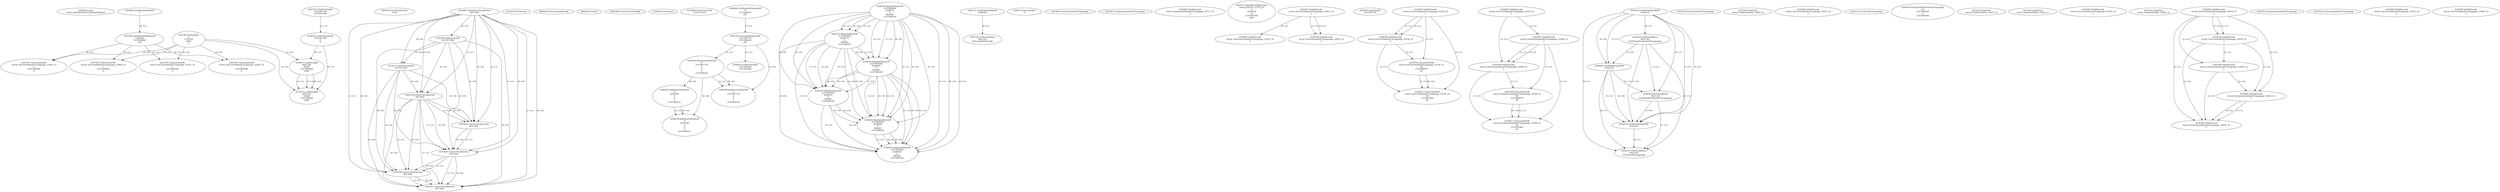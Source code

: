 // Global SCDG with merge call
digraph {
	0 [label="6850628.main
0015c1d92b6550f1e3c4582b03bbde04"]
	1 [label="4254480.GetModuleHandleW
0"]
	2 [label="6844434.SetThreadLocale
1024"]
	3 [label="4243965.InitializeCriticalSection
6917004"]
	4 [label="4243979.GetVersion
"]
	5 [label="4250188.GetSystemInfo
2147417660"]
	3 -> 5 [label="(0-->0)"]
	6 [label="6844540.GetCommandLineW
"]
	7 [label="4214413.GetStartupInfoW
2147417624"]
	3 -> 7 [label="(0-->0)"]
	5 -> 7 [label="(0-->0)"]
	8 [label="6844560.GetACP
"]
	9 [label="6844580.GetCurrentThreadId
"]
	10 [label="4250204.GetVersion
"]
	11 [label="4276690.GetVersionExW
2147417420"]
	12 [label="4243306.GetModuleFileNameW
4194304
2147408904
522"]
	1 -> 12 [label="(0-->1)"]
	13 [label="4248064.GetModuleFileNameW
0
2147408370
261"]
	14 [label="4215383.VirtualAlloc
0
1310704
4096
4"]
	15 [label="4246338.RegOpenKeyExW
2147483649
4246772
0
983065
2147408236"]
	16 [label="4245741.GetModuleHandleW
4246160"]
	17 [label="4245758.GetProcAddress
9441320
GetLongPathNameW"]
	16 -> 17 [label="(0-->1)"]
	18 [label="4245785.GetLongPathNameW
2147407710
2147406542
261"]
	13 -> 18 [label="(3-->3)"]
	19 [label="4246556.RegQueryValueExW
0
2147407710
0
0
0
2147408232"]
	18 -> 19 [label="(1-->2)"]
	20 [label="4246635.RegQueryValueExW
0
4247000
0
0
0
2147408232"]
	19 -> 20 [label="(6-->6)"]
	21 [label="4246722.RegCloseKey
0"]
	22 [label="4247883.GetUserDefaultUILanguage
"]
	23 [label="4245418.EnterCriticalSection
6917004"]
	3 -> 23 [label="(1-->1)"]
	3 -> 23 [label="(0-->0)"]
	5 -> 23 [label="(0-->0)"]
	7 -> 23 [label="(0-->0)"]
	24 [label="4245454.LeaveCriticalSection
6917004"]
	3 -> 24 [label="(1-->1)"]
	23 -> 24 [label="(1-->1)"]
	3 -> 24 [label="(0-->0)"]
	5 -> 24 [label="(0-->0)"]
	7 -> 24 [label="(0-->0)"]
	23 -> 24 [label="(0-->0)"]
	25 [label="4247923.GetSystemDefaultUILanguage
"]
	26 [label="4245469.LeaveCriticalSection
6917004"]
	3 -> 26 [label="(1-->1)"]
	23 -> 26 [label="(1-->1)"]
	24 -> 26 [label="(1-->1)"]
	3 -> 26 [label="(0-->0)"]
	5 -> 26 [label="(0-->0)"]
	7 -> 26 [label="(0-->0)"]
	23 -> 26 [label="(0-->0)"]
	24 -> 26 [label="(0-->0)"]
	27 [label="4245487.IsValidLocale
retval_GetSystemDefaultUILanguage_33717_32
2"]
	28 [label="4250171.MultiByteToWideChar
retval_GetACP_32774_32
0
4243924
10
2147403704
2047"]
	29 [label="4245487.IsValidLocale
retval_GetUserDefaultUILanguage_32952_32
2"]
	30 [label="4246372.RegOpenKeyExW
2147483650
4246772
0
983065
2147408236"]
	15 -> 30 [label="(2-->2)"]
	15 -> 30 [label="(4-->4)"]
	15 -> 30 [label="(5-->5)"]
	31 [label="4245683.CharNextW
2147407716"]
	32 [label="4246014.FindFirstFileW
2147406542
2147407064"]
	18 -> 32 [label="(2-->1)"]
	33 [label="4245487.IsValidLocale
retval_GetUserDefaultUILanguage_33530_32
2"]
	34 [label="4246676.RegQueryValueExW
0
4247000
0
0
0
2147408232"]
	20 -> 34 [label="(2-->2)"]
	19 -> 34 [label="(6-->6)"]
	20 -> 34 [label="(6-->6)"]
	35 [label="4245487.IsValidLocale
retval_GetUserDefaultUILanguage_33378_32
2"]
	36 [label="4245580.EnterCriticalSection
6917004"]
	3 -> 36 [label="(1-->1)"]
	23 -> 36 [label="(1-->1)"]
	26 -> 36 [label="(1-->1)"]
	3 -> 36 [label="(0-->0)"]
	5 -> 36 [label="(0-->0)"]
	7 -> 36 [label="(0-->0)"]
	23 -> 36 [label="(0-->0)"]
	26 -> 36 [label="(0-->0)"]
	37 [label="4245621.LeaveCriticalSection
6917004"]
	3 -> 37 [label="(1-->1)"]
	23 -> 37 [label="(1-->1)"]
	26 -> 37 [label="(1-->1)"]
	36 -> 37 [label="(1-->1)"]
	3 -> 37 [label="(0-->0)"]
	5 -> 37 [label="(0-->0)"]
	7 -> 37 [label="(0-->0)"]
	23 -> 37 [label="(0-->0)"]
	26 -> 37 [label="(0-->0)"]
	36 -> 37 [label="(0-->0)"]
	38 [label="4245487.IsValidLocale
retval_GetSystemDefaultUILanguage_33568_32
2"]
	35 -> 38 [label="(2-->2)"]
	39 [label="4244766.IsValidLocale
retval_GetSystemDefaultUILanguage_33568_32
2"]
	38 -> 39 [label="(1-->1)"]
	35 -> 39 [label="(2-->2)"]
	38 -> 39 [label="(2-->2)"]
	40 [label="4244794.GetLocaleInfoW
retval_GetSystemDefaultUILanguage_33568_32
89
2147408070
85"]
	38 -> 40 [label="(1-->1)"]
	39 -> 40 [label="(1-->1)"]
	41 [label="4244811.GetLocaleInfoW
retval_GetSystemDefaultUILanguage_33568_32
90
2147407900
85"]
	38 -> 41 [label="(1-->1)"]
	39 -> 41 [label="(1-->1)"]
	40 -> 41 [label="(1-->1)"]
	40 -> 41 [label="(4-->4)"]
	42 [label="4244766.IsValidLocale
retval_GetUserDefaultUILanguage_33530_32
2"]
	33 -> 42 [label="(1-->1)"]
	33 -> 42 [label="(2-->2)"]
	43 [label="4244794.GetLocaleInfoW
retval_GetUserDefaultUILanguage_33530_32
89
2147408070
85"]
	33 -> 43 [label="(1-->1)"]
	42 -> 43 [label="(1-->1)"]
	44 [label="4244811.GetLocaleInfoW
retval_GetUserDefaultUILanguage_33530_32
90
2147407900
85"]
	33 -> 44 [label="(1-->1)"]
	42 -> 44 [label="(1-->1)"]
	43 -> 44 [label="(1-->1)"]
	43 -> 44 [label="(4-->4)"]
	45 [label="4244018.GetModuleHandleW
4244120"]
	46 [label="4244024.GetProcAddress
9441320
GetThreadPreferredUILanguages"]
	45 -> 46 [label="(0-->1)"]
	47 [label="4244044.GetModuleHandleW
4244120"]
	45 -> 47 [label="(1-->1)"]
	45 -> 47 [label="(0-->0)"]
	46 -> 47 [label="(1-->0)"]
	48 [label="4244050.GetProcAddress
9441320
SetThreadPreferredUILanguages"]
	45 -> 48 [label="(0-->1)"]
	46 -> 48 [label="(1-->1)"]
	47 -> 48 [label="(0-->1)"]
	49 [label="4244070.GetModuleHandleW
4244120"]
	45 -> 49 [label="(1-->1)"]
	47 -> 49 [label="(1-->1)"]
	45 -> 49 [label="(0-->0)"]
	46 -> 49 [label="(1-->0)"]
	47 -> 49 [label="(0-->0)"]
	48 -> 49 [label="(1-->0)"]
	50 [label="4244076.GetProcAddress
9441320
GetThreadUILanguage"]
	45 -> 50 [label="(0-->1)"]
	46 -> 50 [label="(1-->1)"]
	47 -> 50 [label="(0-->1)"]
	48 -> 50 [label="(1-->1)"]
	49 -> 50 [label="(0-->1)"]
	51 [label="4246402.RegOpenKeyExW
2147483649
4246832
0
983065
2147408236"]
	15 -> 51 [label="(1-->1)"]
	15 -> 51 [label="(4-->4)"]
	30 -> 51 [label="(4-->4)"]
	15 -> 51 [label="(5-->5)"]
	30 -> 51 [label="(5-->5)"]
	52 [label="4247558.GetUserDefaultUILanguage
"]
	53 [label="4247567.GetLocaleInfoW
retval_GetUserDefaultUILanguage_33443_32
3
2147408268
4"]
	12 -> 53 [label="(0-->2)"]
	14 -> 53 [label="(4-->4)"]
	54 [label="4247247.FindFirstFileW
3224341740
2147407640"]
	55 [label="4247263.FindClose
retval_FindFirstFileW_33663_32"]
	56 [label="4248145.LoadLibraryExW
3224341740
0
2"]
	54 -> 56 [label="(1-->1)"]
	57 [label="4250073.LoadStringW
9441344
65485
2147409468
4096"]
	56 -> 57 [label="(0-->1)"]
	14 -> 57 [label="(3-->4)"]
	58 [label="4246432.RegOpenKeyExW
2147483650
4246832
0
983065
2147408236"]
	30 -> 58 [label="(1-->1)"]
	51 -> 58 [label="(2-->2)"]
	15 -> 58 [label="(4-->4)"]
	30 -> 58 [label="(4-->4)"]
	51 -> 58 [label="(4-->4)"]
	15 -> 58 [label="(5-->5)"]
	30 -> 58 [label="(5-->5)"]
	51 -> 58 [label="(5-->5)"]
	59 [label="4246462.RegOpenKeyExW
2147483649
4246884
0
983065
2147408236"]
	15 -> 59 [label="(1-->1)"]
	51 -> 59 [label="(1-->1)"]
	15 -> 59 [label="(4-->4)"]
	30 -> 59 [label="(4-->4)"]
	51 -> 59 [label="(4-->4)"]
	58 -> 59 [label="(4-->4)"]
	15 -> 59 [label="(5-->5)"]
	30 -> 59 [label="(5-->5)"]
	51 -> 59 [label="(5-->5)"]
	58 -> 59 [label="(5-->5)"]
	60 [label="4246599.RegQueryValueExW
0
2147407710
0
0
0
2147408232"]
	18 -> 60 [label="(1-->2)"]
	19 -> 60 [label="(2-->2)"]
	19 -> 60 [label="(6-->6)"]
	61 [label="4245487.IsValidLocale
retval_GetUserDefaultUILanguage_33074_32
2"]
	62 [label="4245121.GetThreadUILanguage
"]
	63 [label="4245059.GetThreadPreferredUILanguages
56
2147408200
0
2147408240"]
	64 [label="4247567.GetLocaleInfoW
retval_GetUserDefaultUILanguage_33669_32
3
2147408268
4"]
	12 -> 64 [label="(0-->2)"]
	14 -> 64 [label="(4-->4)"]
	65 [label="4247263.FindClose
retval_FindFirstFileW_33675_32"]
	66 [label="4246492.RegOpenKeyExW
2147483649
4246936
0
983065
2147408236"]
	15 -> 66 [label="(1-->1)"]
	51 -> 66 [label="(1-->1)"]
	59 -> 66 [label="(1-->1)"]
	15 -> 66 [label="(4-->4)"]
	30 -> 66 [label="(4-->4)"]
	51 -> 66 [label="(4-->4)"]
	58 -> 66 [label="(4-->4)"]
	59 -> 66 [label="(4-->4)"]
	15 -> 66 [label="(5-->5)"]
	30 -> 66 [label="(5-->5)"]
	51 -> 66 [label="(5-->5)"]
	58 -> 66 [label="(5-->5)"]
	59 -> 66 [label="(5-->5)"]
	67 [label="4247567.GetLocaleInfoW
retval_GetUserDefaultUILanguage_33575_32
3
2147408268
4"]
	12 -> 67 [label="(0-->2)"]
	14 -> 67 [label="(4-->4)"]
	68 [label="4247263.FindClose
retval_FindFirstFileW_33582_32"]
	69 [label="4245487.IsValidLocale
retval_GetUserDefaultUILanguage_33055_32
2"]
	70 [label="4247567.GetLocaleInfoW
retval_GetUserDefaultUILanguage_33565_32
3
2147408268
4"]
	12 -> 70 [label="(0-->2)"]
	14 -> 70 [label="(4-->4)"]
	71 [label="4247263.FindClose
retval_FindFirstFileW_33682_32"]
	72 [label="4250073.LoadStringW
9441344
65484
2147409468
4096"]
	56 -> 72 [label="(0-->1)"]
	57 -> 72 [label="(1-->1)"]
	57 -> 72 [label="(3-->3)"]
	14 -> 72 [label="(3-->4)"]
	57 -> 72 [label="(4-->4)"]
	73 [label="4245487.IsValidLocale
retval_GetUserDefaultUILanguage_33018_32
2"]
	74 [label="4244766.IsValidLocale
retval_GetUserDefaultUILanguage_33018_32
2"]
	73 -> 74 [label="(1-->1)"]
	73 -> 74 [label="(2-->2)"]
	75 [label="4245525.GetSystemDefaultUILanguage
"]
	76 [label="4245552.GetSystemDefaultUILanguage
"]
	77 [label="4245487.IsValidLocale
retval_GetSystemDefaultUILanguage_33219_32
2"]
	29 -> 77 [label="(2-->2)"]
	78 [label="4244766.IsValidLocale
retval_GetSystemDefaultUILanguage_33445_32
2"]
	73 -> 78 [label="(2-->2)"]
	74 -> 78 [label="(2-->2)"]
	79 [label="4245487.IsValidLocale
retval_GetSystemDefaultUILanguage_34035_32
2"]
	73 -> 79 [label="(2-->2)"]
	74 -> 79 [label="(2-->2)"]
	78 -> 79 [label="(2-->2)"]
	80 [label="4244766.IsValidLocale
retval_GetUserDefaultUILanguage_32952_32
2"]
	29 -> 80 [label="(1-->1)"]
	29 -> 80 [label="(2-->2)"]
	81 [label="4244766.IsValidLocale
retval_GetSystemDefaultUILanguage_34035_32
2"]
	79 -> 81 [label="(1-->1)"]
	73 -> 81 [label="(2-->2)"]
	74 -> 81 [label="(2-->2)"]
	78 -> 81 [label="(2-->2)"]
	79 -> 81 [label="(2-->2)"]
	82 [label="4245487.IsValidLocale
retval_GetUserDefaultUILanguage_33541_32
2"]
	83 [label="4245487.IsValidLocale
retval_GetUserDefaultUILanguage_33900_32
2"]
}
